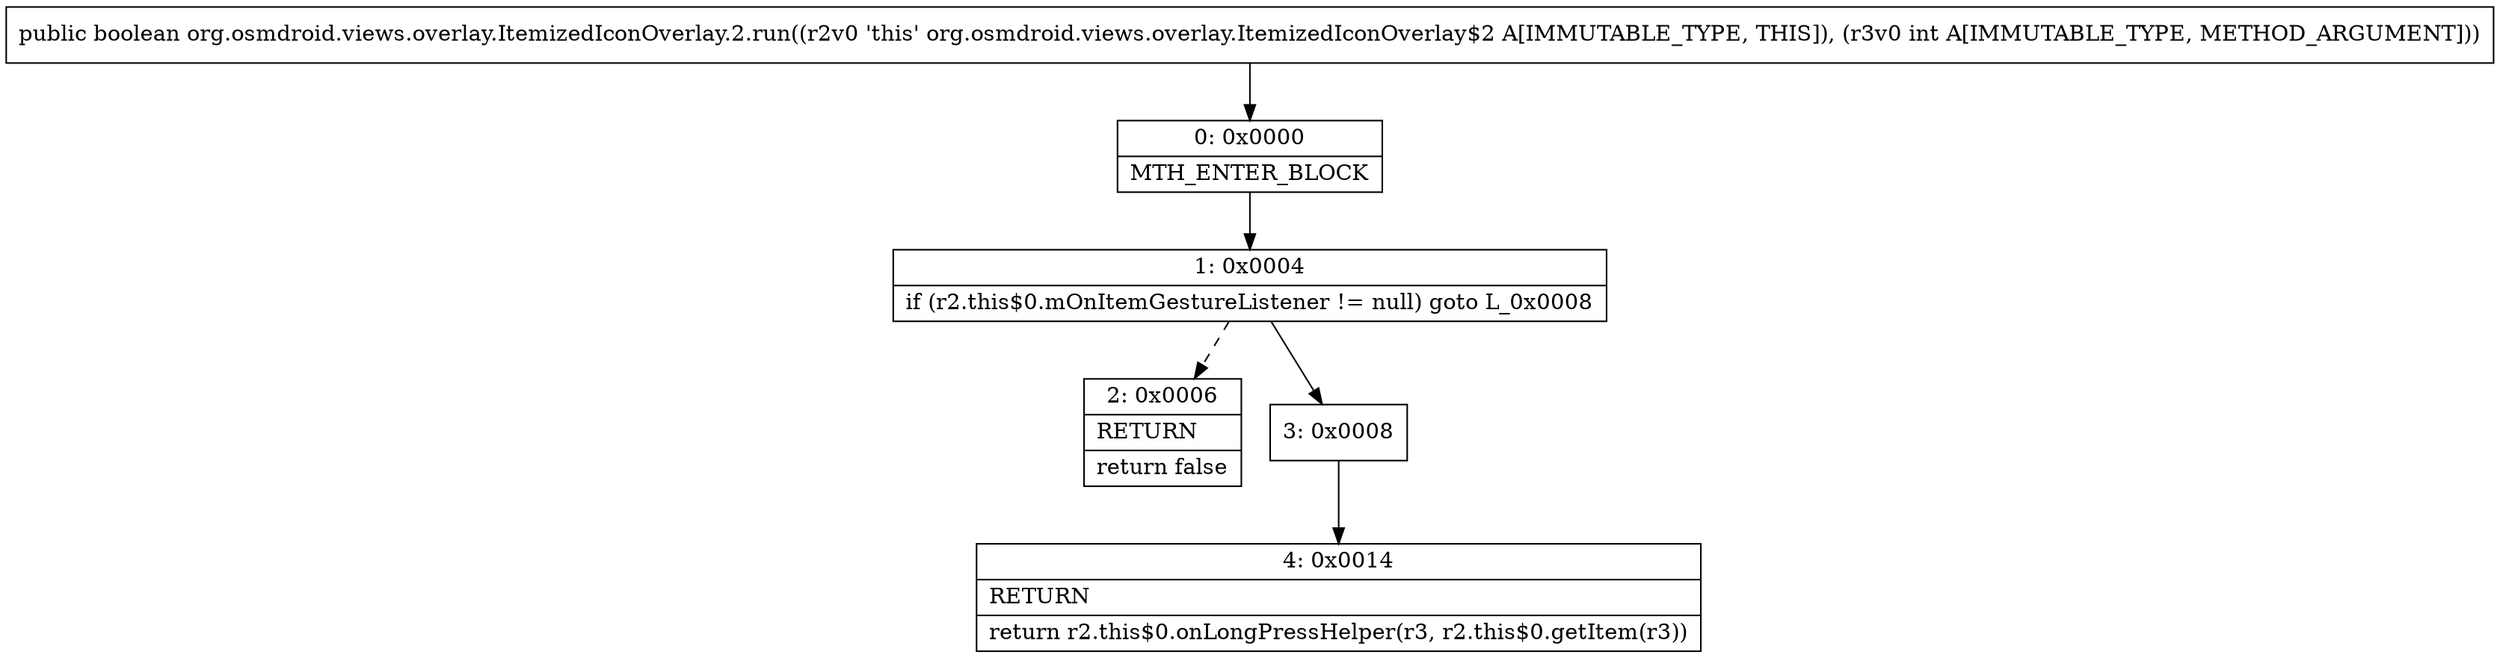 digraph "CFG fororg.osmdroid.views.overlay.ItemizedIconOverlay.2.run(I)Z" {
Node_0 [shape=record,label="{0\:\ 0x0000|MTH_ENTER_BLOCK\l}"];
Node_1 [shape=record,label="{1\:\ 0x0004|if (r2.this$0.mOnItemGestureListener != null) goto L_0x0008\l}"];
Node_2 [shape=record,label="{2\:\ 0x0006|RETURN\l|return false\l}"];
Node_3 [shape=record,label="{3\:\ 0x0008}"];
Node_4 [shape=record,label="{4\:\ 0x0014|RETURN\l|return r2.this$0.onLongPressHelper(r3, r2.this$0.getItem(r3))\l}"];
MethodNode[shape=record,label="{public boolean org.osmdroid.views.overlay.ItemizedIconOverlay.2.run((r2v0 'this' org.osmdroid.views.overlay.ItemizedIconOverlay$2 A[IMMUTABLE_TYPE, THIS]), (r3v0 int A[IMMUTABLE_TYPE, METHOD_ARGUMENT])) }"];
MethodNode -> Node_0;
Node_0 -> Node_1;
Node_1 -> Node_2[style=dashed];
Node_1 -> Node_3;
Node_3 -> Node_4;
}


